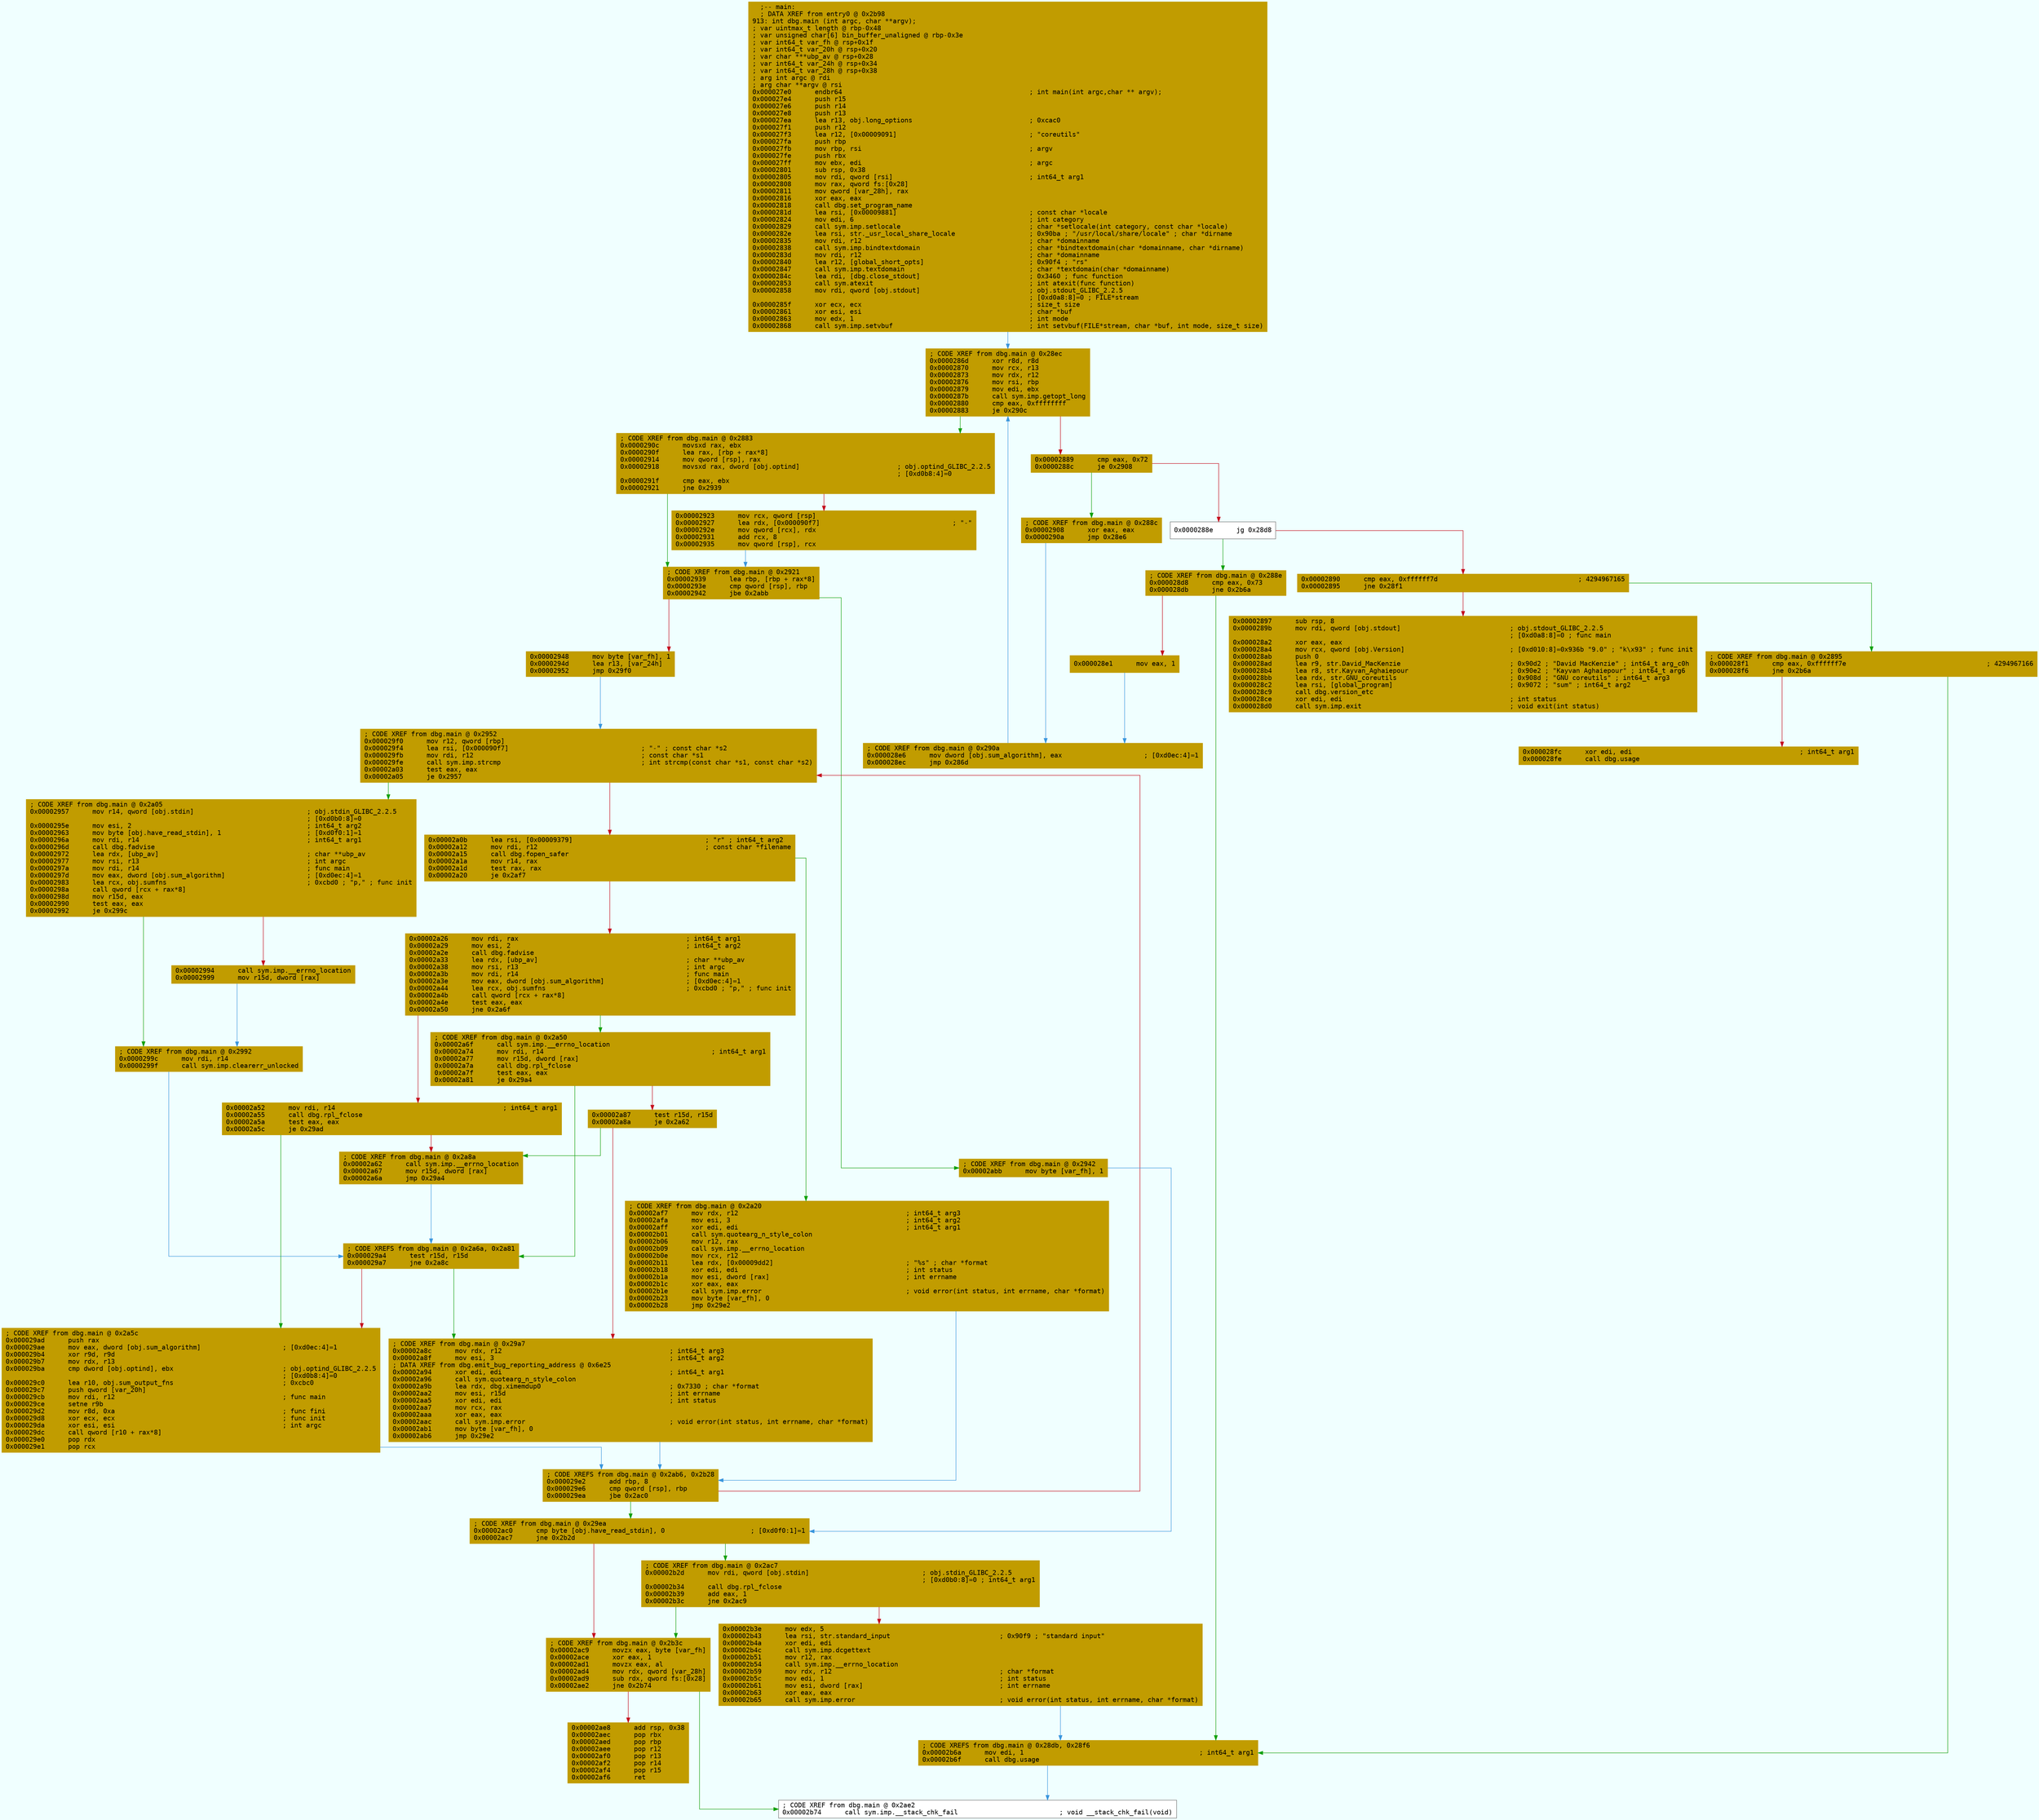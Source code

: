 digraph code {
	graph [bgcolor=azure fontsize=8 fontname="Courier" splines="ortho"];
	node [fillcolor=gray style=filled shape=box];
	edge [arrowhead="normal"];
	"0x000027e0" [URL="dbg.main/0x000027e0", fillcolor="#c19c00",color="#c19c00", fontname="Courier",label="  ;-- main:\l  ; DATA XREF from entry0 @ 0x2b98\l913: int dbg.main (int argc, char **argv);\l; var uintmax_t length @ rbp-0x48\l; var unsigned char[6] bin_buffer_unaligned @ rbp-0x3e\l; var int64_t var_fh @ rsp+0x1f\l; var int64_t var_20h @ rsp+0x20\l; var char ***ubp_av @ rsp+0x28\l; var int64_t var_24h @ rsp+0x34\l; var int64_t var_28h @ rsp+0x38\l; arg int argc @ rdi\l; arg char **argv @ rsi\l0x000027e0      endbr64                                                ; int main(int argc,char ** argv);\l0x000027e4      push r15\l0x000027e6      push r14\l0x000027e8      push r13\l0x000027ea      lea r13, obj.long_options                              ; 0xcac0\l0x000027f1      push r12\l0x000027f3      lea r12, [0x00009091]                                  ; \"coreutils\"\l0x000027fa      push rbp\l0x000027fb      mov rbp, rsi                                           ; argv\l0x000027fe      push rbx\l0x000027ff      mov ebx, edi                                           ; argc\l0x00002801      sub rsp, 0x38\l0x00002805      mov rdi, qword [rsi]                                   ; int64_t arg1\l0x00002808      mov rax, qword fs:[0x28]\l0x00002811      mov qword [var_28h], rax\l0x00002816      xor eax, eax\l0x00002818      call dbg.set_program_name\l0x0000281d      lea rsi, [0x00009881]                                  ; const char *locale\l0x00002824      mov edi, 6                                             ; int category\l0x00002829      call sym.imp.setlocale                                 ; char *setlocale(int category, const char *locale)\l0x0000282e      lea rsi, str._usr_local_share_locale                   ; 0x90ba ; \"/usr/local/share/locale\" ; char *dirname\l0x00002835      mov rdi, r12                                           ; char *domainname\l0x00002838      call sym.imp.bindtextdomain                            ; char *bindtextdomain(char *domainname, char *dirname)\l0x0000283d      mov rdi, r12                                           ; char *domainname\l0x00002840      lea r12, [global_short_opts]                           ; 0x90f4 ; \"rs\"\l0x00002847      call sym.imp.textdomain                                ; char *textdomain(char *domainname)\l0x0000284c      lea rdi, [dbg.close_stdout]                            ; 0x3460 ; func function\l0x00002853      call sym.atexit                                        ; int atexit(func function)\l0x00002858      mov rdi, qword [obj.stdout]                            ; obj.stdout_GLIBC_2.2.5\l                                                                       ; [0xd0a8:8]=0 ; FILE*stream\l0x0000285f      xor ecx, ecx                                           ; size_t size\l0x00002861      xor esi, esi                                           ; char *buf\l0x00002863      mov edx, 1                                             ; int mode\l0x00002868      call sym.imp.setvbuf                                   ; int setvbuf(FILE*stream, char *buf, int mode, size_t size)\l"]
	"0x0000286d" [URL="dbg.main/0x0000286d", fillcolor="#c19c00",color="#c19c00", fontname="Courier",label="; CODE XREF from dbg.main @ 0x28ec\l0x0000286d      xor r8d, r8d\l0x00002870      mov rcx, r13\l0x00002873      mov rdx, r12\l0x00002876      mov rsi, rbp\l0x00002879      mov edi, ebx\l0x0000287b      call sym.imp.getopt_long\l0x00002880      cmp eax, 0xffffffff\l0x00002883      je 0x290c\l"]
	"0x00002889" [URL="dbg.main/0x00002889", fillcolor="#c19c00",color="#c19c00", fontname="Courier",label="0x00002889      cmp eax, 0x72\l0x0000288c      je 0x2908\l"]
	"0x0000288e" [URL="dbg.main/0x0000288e", fillcolor="white",color="#767676", fontname="Courier",label="0x0000288e      jg 0x28d8\l"]
	"0x00002890" [URL="dbg.main/0x00002890", fillcolor="#c19c00",color="#c19c00", fontname="Courier",label="0x00002890      cmp eax, 0xffffff7d                                    ; 4294967165\l0x00002895      jne 0x28f1\l"]
	"0x00002897" [URL="dbg.main/0x00002897", fillcolor="#c19c00",color="#c19c00", fontname="Courier",label="0x00002897      sub rsp, 8\l0x0000289b      mov rdi, qword [obj.stdout]                            ; obj.stdout_GLIBC_2.2.5\l                                                                       ; [0xd0a8:8]=0 ; func main\l0x000028a2      xor eax, eax\l0x000028a4      mov rcx, qword [obj.Version]                           ; [0xd010:8]=0x936b \"9.0\" ; \"k\\x93\" ; func init\l0x000028ab      push 0\l0x000028ad      lea r9, str.David_MacKenzie                            ; 0x90d2 ; \"David MacKenzie\" ; int64_t arg_c0h\l0x000028b4      lea r8, str.Kayvan_Aghaiepour                          ; 0x90e2 ; \"Kayvan Aghaiepour\" ; int64_t arg6\l0x000028bb      lea rdx, str.GNU_coreutils                             ; 0x908d ; \"GNU coreutils\" ; int64_t arg3\l0x000028c2      lea rsi, [global_program]                              ; 0x9072 ; \"sum\" ; int64_t arg2\l0x000028c9      call dbg.version_etc\l0x000028ce      xor edi, edi                                           ; int status\l0x000028d0      call sym.imp.exit                                      ; void exit(int status)\l"]
	"0x000028d8" [URL="dbg.main/0x000028d8", fillcolor="#c19c00",color="#c19c00", fontname="Courier",label="; CODE XREF from dbg.main @ 0x288e\l0x000028d8      cmp eax, 0x73\l0x000028db      jne 0x2b6a\l"]
	"0x000028e1" [URL="dbg.main/0x000028e1", fillcolor="#c19c00",color="#c19c00", fontname="Courier",label="0x000028e1      mov eax, 1\l"]
	"0x000028e6" [URL="dbg.main/0x000028e6", fillcolor="#c19c00",color="#c19c00", fontname="Courier",label="; CODE XREF from dbg.main @ 0x290a\l0x000028e6      mov dword [obj.sum_algorithm], eax                     ; [0xd0ec:4]=1\l0x000028ec      jmp 0x286d\l"]
	"0x000028f1" [URL="dbg.main/0x000028f1", fillcolor="#c19c00",color="#c19c00", fontname="Courier",label="; CODE XREF from dbg.main @ 0x2895\l0x000028f1      cmp eax, 0xffffff7e                                    ; 4294967166\l0x000028f6      jne 0x2b6a\l"]
	"0x000028fc" [URL="dbg.main/0x000028fc", fillcolor="#c19c00",color="#c19c00", fontname="Courier",label="0x000028fc      xor edi, edi                                           ; int64_t arg1\l0x000028fe      call dbg.usage\l"]
	"0x00002908" [URL="dbg.main/0x00002908", fillcolor="#c19c00",color="#c19c00", fontname="Courier",label="; CODE XREF from dbg.main @ 0x288c\l0x00002908      xor eax, eax\l0x0000290a      jmp 0x28e6\l"]
	"0x0000290c" [URL="dbg.main/0x0000290c", fillcolor="#c19c00",color="#c19c00", fontname="Courier",label="; CODE XREF from dbg.main @ 0x2883\l0x0000290c      movsxd rax, ebx\l0x0000290f      lea rax, [rbp + rax*8]\l0x00002914      mov qword [rsp], rax\l0x00002918      movsxd rax, dword [obj.optind]                         ; obj.optind_GLIBC_2.2.5\l                                                                       ; [0xd0b8:4]=0\l0x0000291f      cmp eax, ebx\l0x00002921      jne 0x2939\l"]
	"0x00002923" [URL="dbg.main/0x00002923", fillcolor="#c19c00",color="#c19c00", fontname="Courier",label="0x00002923      mov rcx, qword [rsp]\l0x00002927      lea rdx, [0x000090f7]                                  ; \"-\"\l0x0000292e      mov qword [rcx], rdx\l0x00002931      add rcx, 8\l0x00002935      mov qword [rsp], rcx\l"]
	"0x00002939" [URL="dbg.main/0x00002939", fillcolor="#c19c00",color="#c19c00", fontname="Courier",label="; CODE XREF from dbg.main @ 0x2921\l0x00002939      lea rbp, [rbp + rax*8]\l0x0000293e      cmp qword [rsp], rbp\l0x00002942      jbe 0x2abb\l"]
	"0x00002948" [URL="dbg.main/0x00002948", fillcolor="#c19c00",color="#c19c00", fontname="Courier",label="0x00002948      mov byte [var_fh], 1\l0x0000294d      lea r13, [var_24h]\l0x00002952      jmp 0x29f0\l"]
	"0x00002957" [URL="dbg.main/0x00002957", fillcolor="#c19c00",color="#c19c00", fontname="Courier",label="; CODE XREF from dbg.main @ 0x2a05\l0x00002957      mov r14, qword [obj.stdin]                             ; obj.stdin_GLIBC_2.2.5\l                                                                       ; [0xd0b0:8]=0\l0x0000295e      mov esi, 2                                             ; int64_t arg2\l0x00002963      mov byte [obj.have_read_stdin], 1                      ; [0xd0f0:1]=1\l0x0000296a      mov rdi, r14                                           ; int64_t arg1\l0x0000296d      call dbg.fadvise\l0x00002972      lea rdx, [ubp_av]                                      ; char **ubp_av\l0x00002977      mov rsi, r13                                           ; int argc\l0x0000297a      mov rdi, r14                                           ; func main\l0x0000297d      mov eax, dword [obj.sum_algorithm]                     ; [0xd0ec:4]=1\l0x00002983      lea rcx, obj.sumfns                                    ; 0xcbd0 ; \"p,\" ; func init\l0x0000298a      call qword [rcx + rax*8]\l0x0000298d      mov r15d, eax\l0x00002990      test eax, eax\l0x00002992      je 0x299c\l"]
	"0x00002994" [URL="dbg.main/0x00002994", fillcolor="#c19c00",color="#c19c00", fontname="Courier",label="0x00002994      call sym.imp.__errno_location\l0x00002999      mov r15d, dword [rax]\l"]
	"0x0000299c" [URL="dbg.main/0x0000299c", fillcolor="#c19c00",color="#c19c00", fontname="Courier",label="; CODE XREF from dbg.main @ 0x2992\l0x0000299c      mov rdi, r14\l0x0000299f      call sym.imp.clearerr_unlocked\l"]
	"0x000029a4" [URL="dbg.main/0x000029a4", fillcolor="#c19c00",color="#c19c00", fontname="Courier",label="; CODE XREFS from dbg.main @ 0x2a6a, 0x2a81\l0x000029a4      test r15d, r15d\l0x000029a7      jne 0x2a8c\l"]
	"0x000029ad" [URL="dbg.main/0x000029ad", fillcolor="#c19c00",color="#c19c00", fontname="Courier",label="; CODE XREF from dbg.main @ 0x2a5c\l0x000029ad      push rax\l0x000029ae      mov eax, dword [obj.sum_algorithm]                     ; [0xd0ec:4]=1\l0x000029b4      xor r9d, r9d\l0x000029b7      mov rdx, r13\l0x000029ba      cmp dword [obj.optind], ebx                            ; obj.optind_GLIBC_2.2.5\l                                                                       ; [0xd0b8:4]=0\l0x000029c0      lea r10, obj.sum_output_fns                            ; 0xcbc0\l0x000029c7      push qword [var_20h]\l0x000029cb      mov rdi, r12                                           ; func main\l0x000029ce      setne r9b\l0x000029d2      mov r8d, 0xa                                           ; func fini\l0x000029d8      xor ecx, ecx                                           ; func init\l0x000029da      xor esi, esi                                           ; int argc\l0x000029dc      call qword [r10 + rax*8]\l0x000029e0      pop rdx\l0x000029e1      pop rcx\l"]
	"0x000029e2" [URL="dbg.main/0x000029e2", fillcolor="#c19c00",color="#c19c00", fontname="Courier",label="; CODE XREFS from dbg.main @ 0x2ab6, 0x2b28\l0x000029e2      add rbp, 8\l0x000029e6      cmp qword [rsp], rbp\l0x000029ea      jbe 0x2ac0\l"]
	"0x000029f0" [URL="dbg.main/0x000029f0", fillcolor="#c19c00",color="#c19c00", fontname="Courier",label="; CODE XREF from dbg.main @ 0x2952\l0x000029f0      mov r12, qword [rbp]\l0x000029f4      lea rsi, [0x000090f7]                                  ; \"-\" ; const char *s2\l0x000029fb      mov rdi, r12                                           ; const char *s1\l0x000029fe      call sym.imp.strcmp                                    ; int strcmp(const char *s1, const char *s2)\l0x00002a03      test eax, eax\l0x00002a05      je 0x2957\l"]
	"0x00002a0b" [URL="dbg.main/0x00002a0b", fillcolor="#c19c00",color="#c19c00", fontname="Courier",label="0x00002a0b      lea rsi, [0x00009379]                                  ; \"r\" ; int64_t arg2\l0x00002a12      mov rdi, r12                                           ; const char *filename\l0x00002a15      call dbg.fopen_safer\l0x00002a1a      mov r14, rax\l0x00002a1d      test rax, rax\l0x00002a20      je 0x2af7\l"]
	"0x00002a26" [URL="dbg.main/0x00002a26", fillcolor="#c19c00",color="#c19c00", fontname="Courier",label="0x00002a26      mov rdi, rax                                           ; int64_t arg1\l0x00002a29      mov esi, 2                                             ; int64_t arg2\l0x00002a2e      call dbg.fadvise\l0x00002a33      lea rdx, [ubp_av]                                      ; char **ubp_av\l0x00002a38      mov rsi, r13                                           ; int argc\l0x00002a3b      mov rdi, r14                                           ; func main\l0x00002a3e      mov eax, dword [obj.sum_algorithm]                     ; [0xd0ec:4]=1\l0x00002a44      lea rcx, obj.sumfns                                    ; 0xcbd0 ; \"p,\" ; func init\l0x00002a4b      call qword [rcx + rax*8]\l0x00002a4e      test eax, eax\l0x00002a50      jne 0x2a6f\l"]
	"0x00002a52" [URL="dbg.main/0x00002a52", fillcolor="#c19c00",color="#c19c00", fontname="Courier",label="0x00002a52      mov rdi, r14                                           ; int64_t arg1\l0x00002a55      call dbg.rpl_fclose\l0x00002a5a      test eax, eax\l0x00002a5c      je 0x29ad\l"]
	"0x00002a62" [URL="dbg.main/0x00002a62", fillcolor="#c19c00",color="#c19c00", fontname="Courier",label="; CODE XREF from dbg.main @ 0x2a8a\l0x00002a62      call sym.imp.__errno_location\l0x00002a67      mov r15d, dword [rax]\l0x00002a6a      jmp 0x29a4\l"]
	"0x00002a6f" [URL="dbg.main/0x00002a6f", fillcolor="#c19c00",color="#c19c00", fontname="Courier",label="; CODE XREF from dbg.main @ 0x2a50\l0x00002a6f      call sym.imp.__errno_location\l0x00002a74      mov rdi, r14                                           ; int64_t arg1\l0x00002a77      mov r15d, dword [rax]\l0x00002a7a      call dbg.rpl_fclose\l0x00002a7f      test eax, eax\l0x00002a81      je 0x29a4\l"]
	"0x00002a87" [URL="dbg.main/0x00002a87", fillcolor="#c19c00",color="#c19c00", fontname="Courier",label="0x00002a87      test r15d, r15d\l0x00002a8a      je 0x2a62\l"]
	"0x00002a8c" [URL="dbg.main/0x00002a8c", fillcolor="#c19c00",color="#c19c00", fontname="Courier",label="; CODE XREF from dbg.main @ 0x29a7\l0x00002a8c      mov rdx, r12                                           ; int64_t arg3\l0x00002a8f      mov esi, 3                                             ; int64_t arg2\l; DATA XREF from dbg.emit_bug_reporting_address @ 0x6e25\l0x00002a94      xor edi, edi                                           ; int64_t arg1\l0x00002a96      call sym.quotearg_n_style_colon\l0x00002a9b      lea rdx, dbg.ximemdup0                                 ; 0x7330 ; char *format\l0x00002aa2      mov esi, r15d                                          ; int errname\l0x00002aa5      xor edi, edi                                           ; int status\l0x00002aa7      mov rcx, rax\l0x00002aaa      xor eax, eax\l0x00002aac      call sym.imp.error                                     ; void error(int status, int errname, char *format)\l0x00002ab1      mov byte [var_fh], 0\l0x00002ab6      jmp 0x29e2\l"]
	"0x00002abb" [URL="dbg.main/0x00002abb", fillcolor="#c19c00",color="#c19c00", fontname="Courier",label="; CODE XREF from dbg.main @ 0x2942\l0x00002abb      mov byte [var_fh], 1\l"]
	"0x00002ac0" [URL="dbg.main/0x00002ac0", fillcolor="#c19c00",color="#c19c00", fontname="Courier",label="; CODE XREF from dbg.main @ 0x29ea\l0x00002ac0      cmp byte [obj.have_read_stdin], 0                      ; [0xd0f0:1]=1\l0x00002ac7      jne 0x2b2d\l"]
	"0x00002ac9" [URL="dbg.main/0x00002ac9", fillcolor="#c19c00",color="#c19c00", fontname="Courier",label="; CODE XREF from dbg.main @ 0x2b3c\l0x00002ac9      movzx eax, byte [var_fh]\l0x00002ace      xor eax, 1\l0x00002ad1      movzx eax, al\l0x00002ad4      mov rdx, qword [var_28h]\l0x00002ad9      sub rdx, qword fs:[0x28]\l0x00002ae2      jne 0x2b74\l"]
	"0x00002ae8" [URL="dbg.main/0x00002ae8", fillcolor="#c19c00",color="#c19c00", fontname="Courier",label="0x00002ae8      add rsp, 0x38\l0x00002aec      pop rbx\l0x00002aed      pop rbp\l0x00002aee      pop r12\l0x00002af0      pop r13\l0x00002af2      pop r14\l0x00002af4      pop r15\l0x00002af6      ret\l"]
	"0x00002af7" [URL="dbg.main/0x00002af7", fillcolor="#c19c00",color="#c19c00", fontname="Courier",label="; CODE XREF from dbg.main @ 0x2a20\l0x00002af7      mov rdx, r12                                           ; int64_t arg3\l0x00002afa      mov esi, 3                                             ; int64_t arg2\l0x00002aff      xor edi, edi                                           ; int64_t arg1\l0x00002b01      call sym.quotearg_n_style_colon\l0x00002b06      mov r12, rax\l0x00002b09      call sym.imp.__errno_location\l0x00002b0e      mov rcx, r12\l0x00002b11      lea rdx, [0x00009dd2]                                  ; \"%s\" ; char *format\l0x00002b18      xor edi, edi                                           ; int status\l0x00002b1a      mov esi, dword [rax]                                   ; int errname\l0x00002b1c      xor eax, eax\l0x00002b1e      call sym.imp.error                                     ; void error(int status, int errname, char *format)\l0x00002b23      mov byte [var_fh], 0\l0x00002b28      jmp 0x29e2\l"]
	"0x00002b2d" [URL="dbg.main/0x00002b2d", fillcolor="#c19c00",color="#c19c00", fontname="Courier",label="; CODE XREF from dbg.main @ 0x2ac7\l0x00002b2d      mov rdi, qword [obj.stdin]                             ; obj.stdin_GLIBC_2.2.5\l                                                                       ; [0xd0b0:8]=0 ; int64_t arg1\l0x00002b34      call dbg.rpl_fclose\l0x00002b39      add eax, 1\l0x00002b3c      jne 0x2ac9\l"]
	"0x00002b3e" [URL="dbg.main/0x00002b3e", fillcolor="#c19c00",color="#c19c00", fontname="Courier",label="0x00002b3e      mov edx, 5\l0x00002b43      lea rsi, str.standard_input                            ; 0x90f9 ; \"standard input\"\l0x00002b4a      xor edi, edi\l0x00002b4c      call sym.imp.dcgettext\l0x00002b51      mov r12, rax\l0x00002b54      call sym.imp.__errno_location\l0x00002b59      mov rdx, r12                                           ; char *format\l0x00002b5c      mov edi, 1                                             ; int status\l0x00002b61      mov esi, dword [rax]                                   ; int errname\l0x00002b63      xor eax, eax\l0x00002b65      call sym.imp.error                                     ; void error(int status, int errname, char *format)\l"]
	"0x00002b6a" [URL="dbg.main/0x00002b6a", fillcolor="#c19c00",color="#c19c00", fontname="Courier",label="; CODE XREFS from dbg.main @ 0x28db, 0x28f6\l0x00002b6a      mov edi, 1                                             ; int64_t arg1\l0x00002b6f      call dbg.usage\l"]
	"0x00002b74" [URL="dbg.main/0x00002b74", fillcolor="white",color="#767676", fontname="Courier",label="; CODE XREF from dbg.main @ 0x2ae2\l0x00002b74      call sym.imp.__stack_chk_fail                          ; void __stack_chk_fail(void)\l"]
        "0x000027e0" -> "0x0000286d" [color="#3a96dd"];
        "0x0000286d" -> "0x0000290c" [color="#13a10e"];
        "0x0000286d" -> "0x00002889" [color="#c50f1f"];
        "0x00002889" -> "0x00002908" [color="#13a10e"];
        "0x00002889" -> "0x0000288e" [color="#c50f1f"];
        "0x0000288e" -> "0x000028d8" [color="#13a10e"];
        "0x0000288e" -> "0x00002890" [color="#c50f1f"];
        "0x00002890" -> "0x000028f1" [color="#13a10e"];
        "0x00002890" -> "0x00002897" [color="#c50f1f"];
        "0x000028d8" -> "0x00002b6a" [color="#13a10e"];
        "0x000028d8" -> "0x000028e1" [color="#c50f1f"];
        "0x000028e1" -> "0x000028e6" [color="#3a96dd"];
        "0x000028e6" -> "0x0000286d" [color="#3a96dd"];
        "0x000028f1" -> "0x00002b6a" [color="#13a10e"];
        "0x000028f1" -> "0x000028fc" [color="#c50f1f"];
        "0x00002908" -> "0x000028e6" [color="#3a96dd"];
        "0x0000290c" -> "0x00002939" [color="#13a10e"];
        "0x0000290c" -> "0x00002923" [color="#c50f1f"];
        "0x00002923" -> "0x00002939" [color="#3a96dd"];
        "0x00002939" -> "0x00002abb" [color="#13a10e"];
        "0x00002939" -> "0x00002948" [color="#c50f1f"];
        "0x00002948" -> "0x000029f0" [color="#3a96dd"];
        "0x00002957" -> "0x0000299c" [color="#13a10e"];
        "0x00002957" -> "0x00002994" [color="#c50f1f"];
        "0x00002994" -> "0x0000299c" [color="#3a96dd"];
        "0x0000299c" -> "0x000029a4" [color="#3a96dd"];
        "0x000029a4" -> "0x00002a8c" [color="#13a10e"];
        "0x000029a4" -> "0x000029ad" [color="#c50f1f"];
        "0x000029ad" -> "0x000029e2" [color="#3a96dd"];
        "0x000029e2" -> "0x00002ac0" [color="#13a10e"];
        "0x000029e2" -> "0x000029f0" [color="#c50f1f"];
        "0x000029f0" -> "0x00002957" [color="#13a10e"];
        "0x000029f0" -> "0x00002a0b" [color="#c50f1f"];
        "0x00002a0b" -> "0x00002af7" [color="#13a10e"];
        "0x00002a0b" -> "0x00002a26" [color="#c50f1f"];
        "0x00002a26" -> "0x00002a6f" [color="#13a10e"];
        "0x00002a26" -> "0x00002a52" [color="#c50f1f"];
        "0x00002a52" -> "0x000029ad" [color="#13a10e"];
        "0x00002a52" -> "0x00002a62" [color="#c50f1f"];
        "0x00002a62" -> "0x000029a4" [color="#3a96dd"];
        "0x00002a6f" -> "0x000029a4" [color="#13a10e"];
        "0x00002a6f" -> "0x00002a87" [color="#c50f1f"];
        "0x00002a87" -> "0x00002a62" [color="#13a10e"];
        "0x00002a87" -> "0x00002a8c" [color="#c50f1f"];
        "0x00002a8c" -> "0x000029e2" [color="#3a96dd"];
        "0x00002abb" -> "0x00002ac0" [color="#3a96dd"];
        "0x00002ac0" -> "0x00002b2d" [color="#13a10e"];
        "0x00002ac0" -> "0x00002ac9" [color="#c50f1f"];
        "0x00002ac9" -> "0x00002b74" [color="#13a10e"];
        "0x00002ac9" -> "0x00002ae8" [color="#c50f1f"];
        "0x00002af7" -> "0x000029e2" [color="#3a96dd"];
        "0x00002b2d" -> "0x00002ac9" [color="#13a10e"];
        "0x00002b2d" -> "0x00002b3e" [color="#c50f1f"];
        "0x00002b3e" -> "0x00002b6a" [color="#3a96dd"];
        "0x00002b6a" -> "0x00002b74" [color="#3a96dd"];
}
